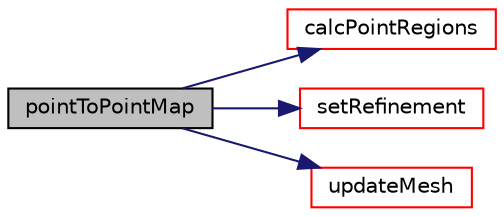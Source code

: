 digraph "pointToPointMap"
{
  bgcolor="transparent";
  edge [fontname="Helvetica",fontsize="10",labelfontname="Helvetica",labelfontsize="10"];
  node [fontname="Helvetica",fontsize="10",shape=record];
  rankdir="LR";
  Node1 [label="pointToPointMap",height=0.2,width=0.4,color="black", fillcolor="grey75", style="filled", fontcolor="black"];
  Node1 -> Node2 [color="midnightblue",fontsize="10",style="solid",fontname="Helvetica"];
  Node2 [label="calcPointRegions",height=0.2,width=0.4,color="red",URL="$a00434.html#abd09fd2558d9fc41e9a503ce2976fe5f",tooltip="Helper: calculate point regions. The point region is the. "];
  Node1 -> Node3 [color="midnightblue",fontsize="10",style="solid",fontname="Helvetica"];
  Node3 [label="setRefinement",height=0.2,width=0.4,color="red",URL="$a00434.html#aef7bf7bc4511c879d54f2bbd3c76729a",tooltip="Play commands into polyTopoChange to create layer mesh. "];
  Node1 -> Node4 [color="midnightblue",fontsize="10",style="solid",fontname="Helvetica"];
  Node4 [label="updateMesh",height=0.2,width=0.4,color="red",URL="$a00434.html#ad57565956fd4064299f4bd3c4eebb1d4",tooltip="Update any locally stored mesh information. "];
}

